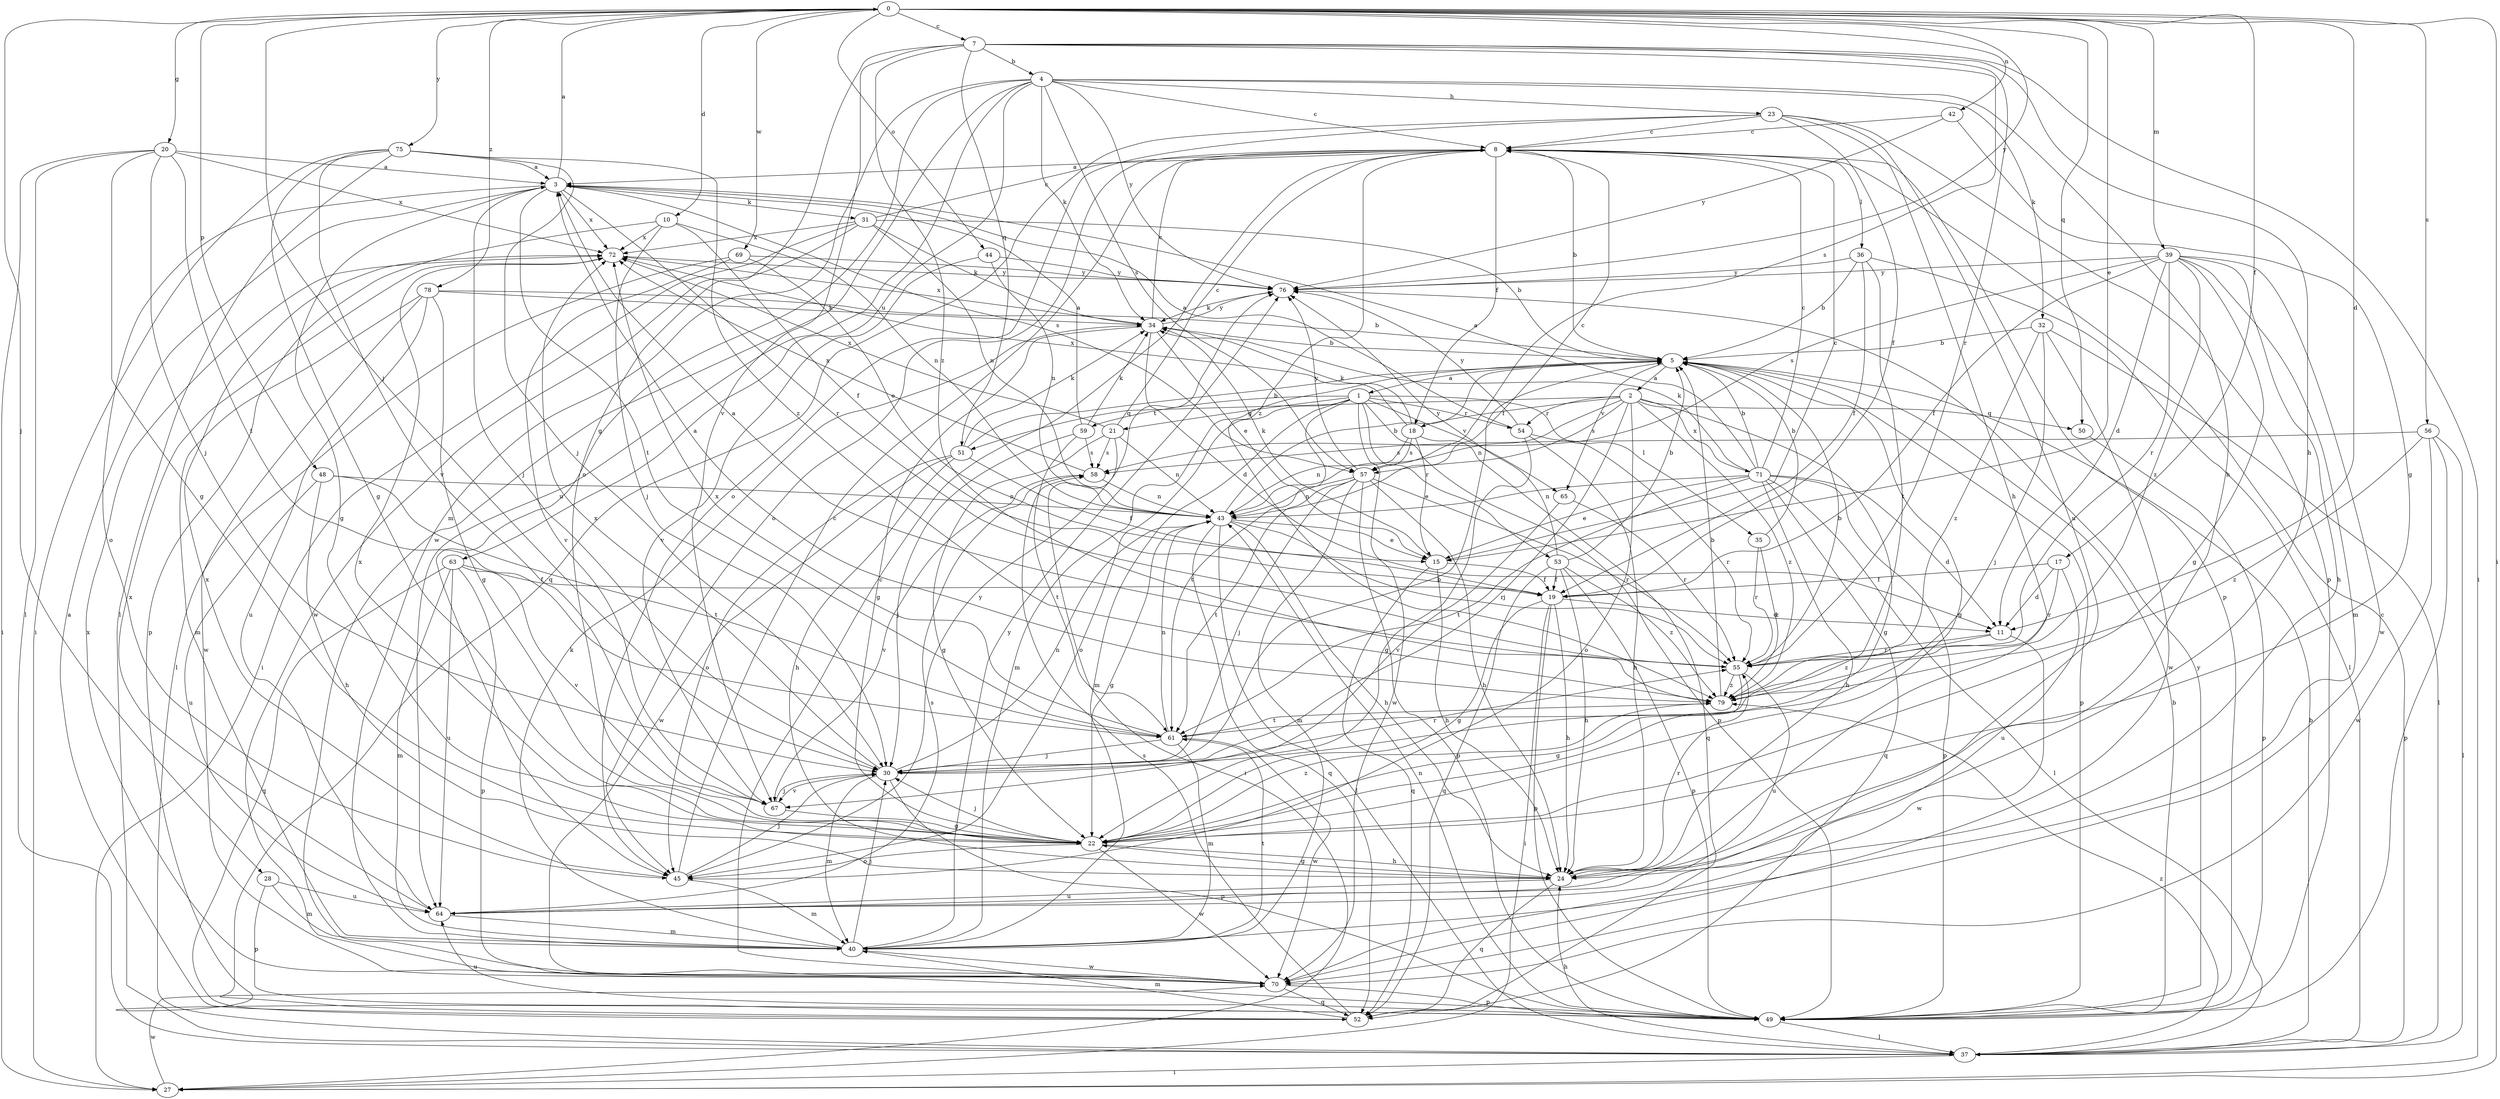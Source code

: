 strict digraph  {
0;
1;
2;
3;
4;
5;
7;
8;
10;
11;
15;
17;
18;
19;
20;
21;
22;
23;
24;
27;
28;
30;
31;
32;
34;
35;
36;
37;
39;
40;
42;
43;
44;
45;
48;
49;
50;
51;
52;
53;
54;
55;
56;
57;
58;
59;
61;
63;
64;
65;
67;
69;
70;
71;
72;
75;
76;
78;
79;
0 -> 7  [label=c];
0 -> 10  [label=d];
0 -> 11  [label=d];
0 -> 15  [label=e];
0 -> 17  [label=f];
0 -> 20  [label=g];
0 -> 27  [label=i];
0 -> 28  [label=j];
0 -> 30  [label=j];
0 -> 39  [label=m];
0 -> 42  [label=n];
0 -> 44  [label=o];
0 -> 48  [label=p];
0 -> 50  [label=q];
0 -> 56  [label=s];
0 -> 69  [label=w];
0 -> 75  [label=y];
0 -> 76  [label=y];
0 -> 78  [label=z];
1 -> 21  [label=g];
1 -> 35  [label=l];
1 -> 40  [label=m];
1 -> 45  [label=o];
1 -> 49  [label=p];
1 -> 53  [label=r];
1 -> 54  [label=r];
1 -> 59  [label=t];
1 -> 61  [label=t];
1 -> 65  [label=v];
1 -> 70  [label=w];
2 -> 18  [label=f];
2 -> 22  [label=g];
2 -> 30  [label=j];
2 -> 43  [label=n];
2 -> 45  [label=o];
2 -> 50  [label=q];
2 -> 51  [label=q];
2 -> 54  [label=r];
2 -> 57  [label=s];
2 -> 71  [label=x];
2 -> 79  [label=z];
3 -> 0  [label=a];
3 -> 22  [label=g];
3 -> 30  [label=j];
3 -> 31  [label=k];
3 -> 45  [label=o];
3 -> 55  [label=r];
3 -> 57  [label=s];
3 -> 61  [label=t];
3 -> 72  [label=x];
4 -> 8  [label=c];
4 -> 23  [label=h];
4 -> 24  [label=h];
4 -> 32  [label=k];
4 -> 34  [label=k];
4 -> 40  [label=m];
4 -> 45  [label=o];
4 -> 57  [label=s];
4 -> 63  [label=u];
4 -> 64  [label=u];
4 -> 70  [label=w];
4 -> 76  [label=y];
5 -> 1  [label=a];
5 -> 2  [label=a];
5 -> 22  [label=g];
5 -> 40  [label=m];
5 -> 49  [label=p];
5 -> 65  [label=v];
7 -> 4  [label=b];
7 -> 22  [label=g];
7 -> 24  [label=h];
7 -> 27  [label=i];
7 -> 51  [label=q];
7 -> 55  [label=r];
7 -> 57  [label=s];
7 -> 67  [label=v];
7 -> 79  [label=z];
8 -> 3  [label=a];
8 -> 5  [label=b];
8 -> 18  [label=f];
8 -> 36  [label=l];
8 -> 45  [label=o];
8 -> 49  [label=p];
8 -> 79  [label=z];
10 -> 19  [label=f];
10 -> 30  [label=j];
10 -> 43  [label=n];
10 -> 49  [label=p];
10 -> 72  [label=x];
11 -> 55  [label=r];
11 -> 70  [label=w];
11 -> 79  [label=z];
15 -> 8  [label=c];
15 -> 19  [label=f];
15 -> 24  [label=h];
15 -> 34  [label=k];
15 -> 52  [label=q];
17 -> 11  [label=d];
17 -> 19  [label=f];
17 -> 55  [label=r];
17 -> 64  [label=u];
18 -> 15  [label=e];
18 -> 34  [label=k];
18 -> 43  [label=n];
18 -> 52  [label=q];
18 -> 57  [label=s];
18 -> 72  [label=x];
19 -> 11  [label=d];
19 -> 22  [label=g];
19 -> 24  [label=h];
19 -> 27  [label=i];
19 -> 49  [label=p];
20 -> 3  [label=a];
20 -> 22  [label=g];
20 -> 27  [label=i];
20 -> 30  [label=j];
20 -> 37  [label=l];
20 -> 61  [label=t];
20 -> 72  [label=x];
21 -> 8  [label=c];
21 -> 22  [label=g];
21 -> 27  [label=i];
21 -> 43  [label=n];
21 -> 58  [label=s];
21 -> 72  [label=x];
22 -> 24  [label=h];
22 -> 30  [label=j];
22 -> 45  [label=o];
22 -> 70  [label=w];
22 -> 72  [label=x];
22 -> 79  [label=z];
23 -> 8  [label=c];
23 -> 19  [label=f];
23 -> 24  [label=h];
23 -> 45  [label=o];
23 -> 49  [label=p];
23 -> 52  [label=q];
23 -> 64  [label=u];
24 -> 22  [label=g];
24 -> 52  [label=q];
24 -> 55  [label=r];
24 -> 64  [label=u];
27 -> 70  [label=w];
28 -> 40  [label=m];
28 -> 49  [label=p];
28 -> 64  [label=u];
30 -> 5  [label=b];
30 -> 40  [label=m];
30 -> 43  [label=n];
30 -> 49  [label=p];
30 -> 55  [label=r];
30 -> 67  [label=v];
30 -> 72  [label=x];
31 -> 5  [label=b];
31 -> 8  [label=c];
31 -> 27  [label=i];
31 -> 34  [label=k];
31 -> 43  [label=n];
31 -> 70  [label=w];
31 -> 72  [label=x];
32 -> 5  [label=b];
32 -> 30  [label=j];
32 -> 37  [label=l];
32 -> 70  [label=w];
32 -> 79  [label=z];
34 -> 5  [label=b];
34 -> 8  [label=c];
34 -> 11  [label=d];
34 -> 15  [label=e];
34 -> 22  [label=g];
34 -> 72  [label=x];
34 -> 76  [label=y];
35 -> 5  [label=b];
35 -> 55  [label=r];
35 -> 79  [label=z];
36 -> 5  [label=b];
36 -> 19  [label=f];
36 -> 37  [label=l];
36 -> 61  [label=t];
36 -> 76  [label=y];
37 -> 5  [label=b];
37 -> 8  [label=c];
37 -> 24  [label=h];
37 -> 27  [label=i];
37 -> 79  [label=z];
39 -> 11  [label=d];
39 -> 19  [label=f];
39 -> 22  [label=g];
39 -> 24  [label=h];
39 -> 40  [label=m];
39 -> 55  [label=r];
39 -> 58  [label=s];
39 -> 70  [label=w];
39 -> 76  [label=y];
39 -> 79  [label=z];
40 -> 30  [label=j];
40 -> 34  [label=k];
40 -> 61  [label=t];
40 -> 70  [label=w];
40 -> 76  [label=y];
42 -> 8  [label=c];
42 -> 22  [label=g];
42 -> 76  [label=y];
43 -> 5  [label=b];
43 -> 8  [label=c];
43 -> 15  [label=e];
43 -> 22  [label=g];
43 -> 24  [label=h];
43 -> 37  [label=l];
43 -> 52  [label=q];
43 -> 55  [label=r];
44 -> 43  [label=n];
44 -> 67  [label=v];
44 -> 76  [label=y];
45 -> 8  [label=c];
45 -> 30  [label=j];
45 -> 40  [label=m];
45 -> 72  [label=x];
45 -> 76  [label=y];
48 -> 24  [label=h];
48 -> 43  [label=n];
48 -> 61  [label=t];
48 -> 64  [label=u];
49 -> 5  [label=b];
49 -> 37  [label=l];
49 -> 43  [label=n];
49 -> 64  [label=u];
49 -> 76  [label=y];
50 -> 49  [label=p];
51 -> 5  [label=b];
51 -> 19  [label=f];
51 -> 24  [label=h];
51 -> 34  [label=k];
51 -> 45  [label=o];
51 -> 70  [label=w];
52 -> 3  [label=a];
52 -> 40  [label=m];
52 -> 58  [label=s];
53 -> 5  [label=b];
53 -> 19  [label=f];
53 -> 24  [label=h];
53 -> 49  [label=p];
53 -> 52  [label=q];
53 -> 76  [label=y];
53 -> 79  [label=z];
54 -> 3  [label=a];
54 -> 22  [label=g];
54 -> 24  [label=h];
54 -> 55  [label=r];
54 -> 76  [label=y];
55 -> 3  [label=a];
55 -> 5  [label=b];
55 -> 22  [label=g];
55 -> 64  [label=u];
55 -> 79  [label=z];
56 -> 37  [label=l];
56 -> 49  [label=p];
56 -> 58  [label=s];
56 -> 70  [label=w];
56 -> 79  [label=z];
57 -> 24  [label=h];
57 -> 30  [label=j];
57 -> 40  [label=m];
57 -> 43  [label=n];
57 -> 49  [label=p];
57 -> 55  [label=r];
57 -> 61  [label=t];
57 -> 76  [label=y];
58 -> 43  [label=n];
58 -> 67  [label=v];
58 -> 72  [label=x];
59 -> 3  [label=a];
59 -> 30  [label=j];
59 -> 34  [label=k];
59 -> 58  [label=s];
59 -> 61  [label=t];
61 -> 30  [label=j];
61 -> 40  [label=m];
61 -> 43  [label=n];
61 -> 70  [label=w];
61 -> 72  [label=x];
63 -> 19  [label=f];
63 -> 40  [label=m];
63 -> 49  [label=p];
63 -> 52  [label=q];
63 -> 64  [label=u];
63 -> 67  [label=v];
64 -> 40  [label=m];
64 -> 58  [label=s];
64 -> 72  [label=x];
65 -> 55  [label=r];
65 -> 67  [label=v];
67 -> 22  [label=g];
67 -> 30  [label=j];
69 -> 15  [label=e];
69 -> 37  [label=l];
69 -> 67  [label=v];
69 -> 76  [label=y];
70 -> 8  [label=c];
70 -> 49  [label=p];
70 -> 52  [label=q];
70 -> 72  [label=x];
71 -> 3  [label=a];
71 -> 5  [label=b];
71 -> 8  [label=c];
71 -> 11  [label=d];
71 -> 15  [label=e];
71 -> 24  [label=h];
71 -> 34  [label=k];
71 -> 37  [label=l];
71 -> 43  [label=n];
71 -> 49  [label=p];
71 -> 52  [label=q];
71 -> 61  [label=t];
72 -> 76  [label=y];
75 -> 3  [label=a];
75 -> 22  [label=g];
75 -> 27  [label=i];
75 -> 30  [label=j];
75 -> 37  [label=l];
75 -> 67  [label=v];
75 -> 79  [label=z];
76 -> 34  [label=k];
78 -> 5  [label=b];
78 -> 22  [label=g];
78 -> 34  [label=k];
78 -> 40  [label=m];
78 -> 64  [label=u];
78 -> 70  [label=w];
79 -> 3  [label=a];
79 -> 5  [label=b];
79 -> 61  [label=t];
}
